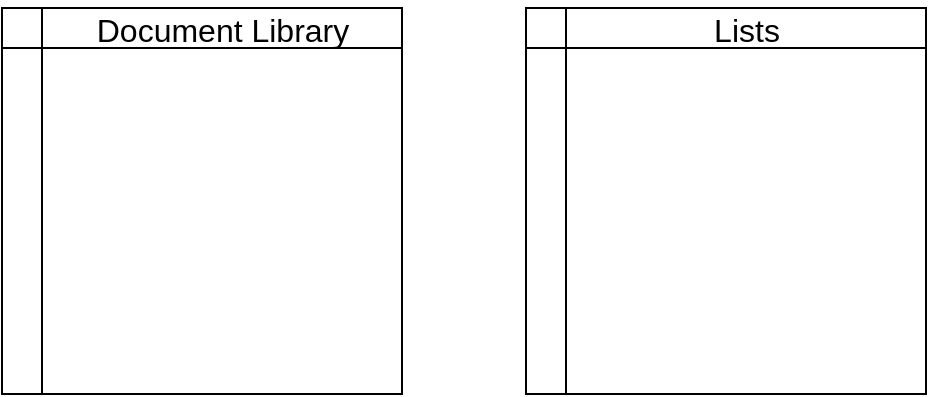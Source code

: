 <mxfile version="24.0.8" type="github">
  <diagram name="Page-1" id="qFVwPX4tb2RPRnVfrSkW">
    <mxGraphModel dx="1512" dy="1180" grid="0" gridSize="10" guides="1" tooltips="1" connect="1" arrows="1" fold="1" page="0" pageScale="1" pageWidth="850" pageHeight="1100" math="0" shadow="0">
      <root>
        <mxCell id="0" />
        <mxCell id="1" parent="0" />
        <mxCell id="YQAJXv48aHlpr6N1V_FE-1" value="" style="shape=internalStorage;whiteSpace=wrap;html=1;backgroundOutline=1;" vertex="1" parent="1">
          <mxGeometry x="-440" y="-130" width="200" height="193" as="geometry" />
        </mxCell>
        <mxCell id="YQAJXv48aHlpr6N1V_FE-2" value="Document Library" style="text;strokeColor=none;fillColor=none;html=1;align=center;verticalAlign=middle;whiteSpace=wrap;rounded=0;fontSize=16;" vertex="1" parent="1">
          <mxGeometry x="-419" y="-134" width="179" height="30" as="geometry" />
        </mxCell>
        <mxCell id="YQAJXv48aHlpr6N1V_FE-3" value="" style="shape=internalStorage;whiteSpace=wrap;html=1;backgroundOutline=1;" vertex="1" parent="1">
          <mxGeometry x="-178" y="-130" width="200" height="193" as="geometry" />
        </mxCell>
        <mxCell id="YQAJXv48aHlpr6N1V_FE-4" value="Lists" style="text;strokeColor=none;fillColor=none;html=1;align=center;verticalAlign=middle;whiteSpace=wrap;rounded=0;fontSize=16;" vertex="1" parent="1">
          <mxGeometry x="-157" y="-134" width="179" height="30" as="geometry" />
        </mxCell>
      </root>
    </mxGraphModel>
  </diagram>
</mxfile>
